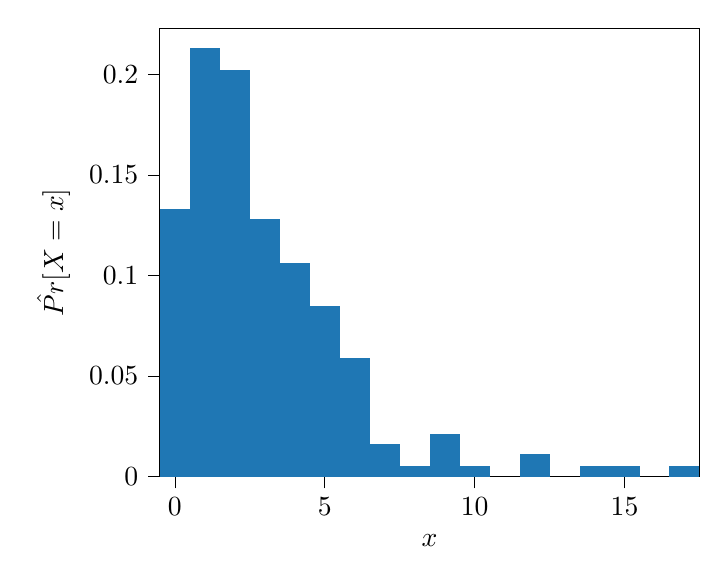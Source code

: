 % This file was created with tikzplotlib v0.10.1.
\begin{tikzpicture}

\definecolor{darkgray176}{RGB}{176,176,176}
\definecolor{steelblue31119180}{RGB}{31,119,180}

\begin{axis}[
tick align=outside,
tick pos=left,
x grid style={darkgray176},
xlabel={\(\displaystyle x\)},
xmin=-0.5, xmax=17.5,
xtick style={color=black},
y grid style={darkgray176},
ylabel={\(\displaystyle \hat{Pr}[X=x]\)},
ymin=0, ymax=0.223,
ytick style={color=black},
yticklabel style={/pgf/number format/fixed}
]
\draw[draw=none,fill=steelblue31119180] (axis cs:-0.5,0) rectangle (axis cs:0.5,0.133);
\draw[draw=none,fill=steelblue31119180] (axis cs:0.5,0) rectangle (axis cs:1.5,0.213);
\draw[draw=none,fill=steelblue31119180] (axis cs:1.5,0) rectangle (axis cs:2.5,0.202);
\draw[draw=none,fill=steelblue31119180] (axis cs:2.5,0) rectangle (axis cs:3.5,0.128);
\draw[draw=none,fill=steelblue31119180] (axis cs:3.5,0) rectangle (axis cs:4.5,0.106);
\draw[draw=none,fill=steelblue31119180] (axis cs:4.5,0) rectangle (axis cs:5.5,0.085);
\draw[draw=none,fill=steelblue31119180] (axis cs:5.5,0) rectangle (axis cs:6.5,0.059);
\draw[draw=none,fill=steelblue31119180] (axis cs:6.5,0) rectangle (axis cs:7.5,0.016);
\draw[draw=none,fill=steelblue31119180] (axis cs:7.5,0) rectangle (axis cs:8.5,0.005);
\draw[draw=none,fill=steelblue31119180] (axis cs:8.5,0) rectangle (axis cs:9.5,0.021);
\draw[draw=none,fill=steelblue31119180] (axis cs:9.5,0) rectangle (axis cs:10.5,0.005);
\draw[draw=none,fill=steelblue31119180] (axis cs:10.5,0) rectangle (axis cs:11.5,0);
\draw[draw=none,fill=steelblue31119180] (axis cs:11.5,0) rectangle (axis cs:12.5,0.011);
\draw[draw=none,fill=steelblue31119180] (axis cs:12.5,0) rectangle (axis cs:13.5,0);
\draw[draw=none,fill=steelblue31119180] (axis cs:13.5,0) rectangle (axis cs:14.5,0.005);
\draw[draw=none,fill=steelblue31119180] (axis cs:14.5,0) rectangle (axis cs:15.5,0.005);
\draw[draw=none,fill=steelblue31119180] (axis cs:15.5,0) rectangle (axis cs:16.5,0);
\draw[draw=none,fill=steelblue31119180] (axis cs:16.5,0) rectangle (axis cs:17.5,0.005);
\end{axis}

\end{tikzpicture}
